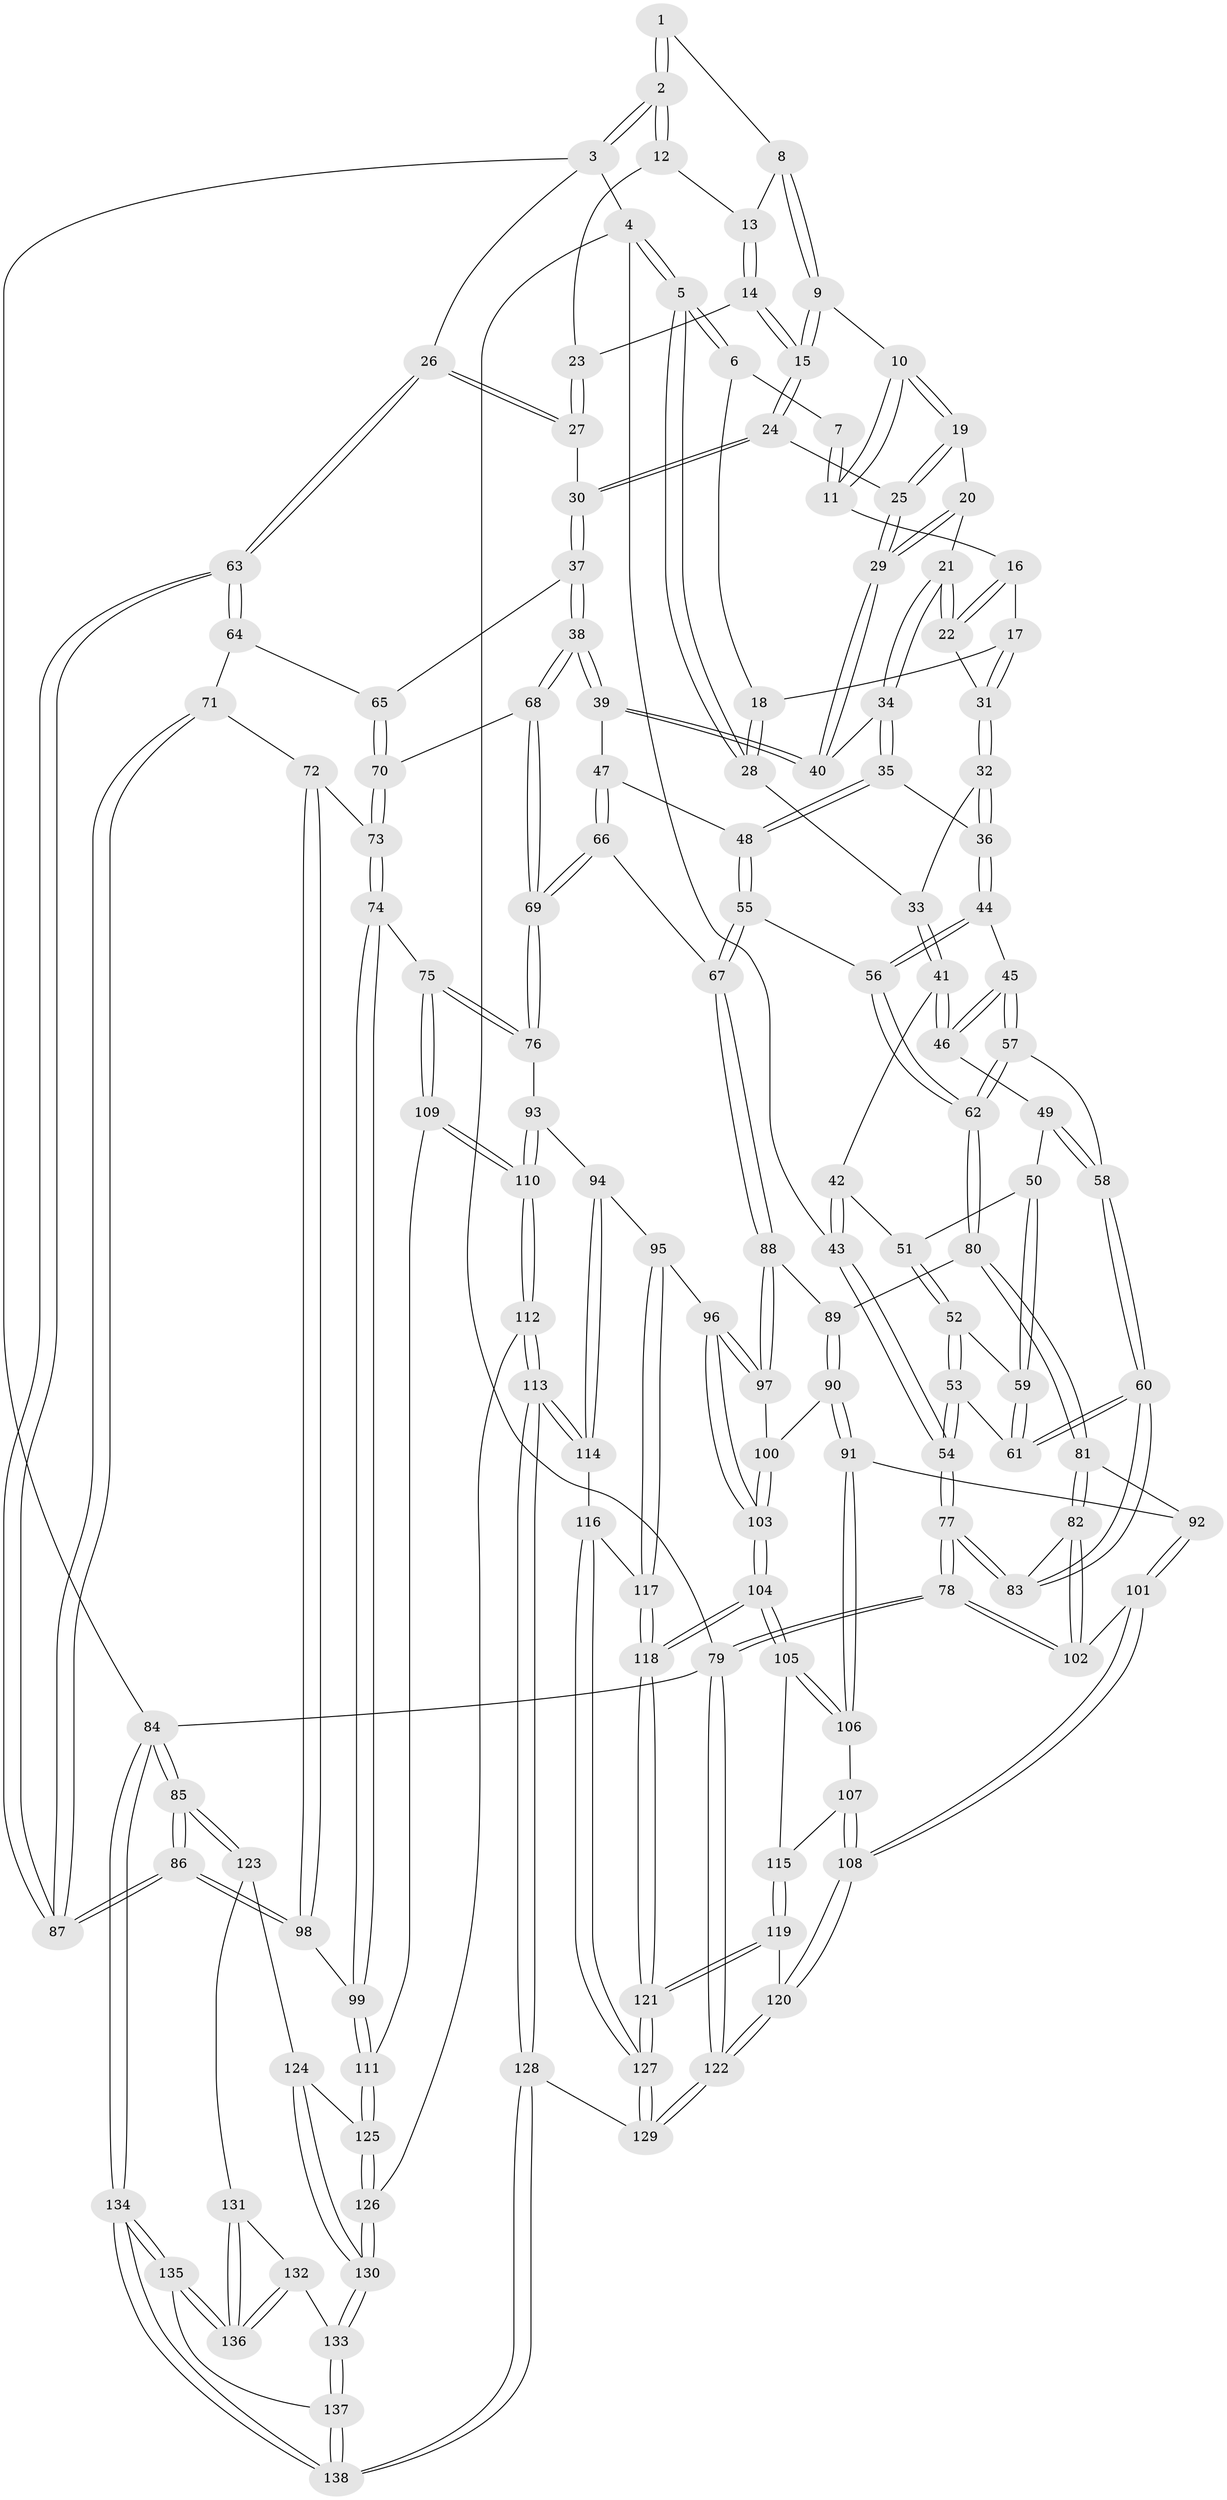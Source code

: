 // coarse degree distribution, {3: 0.23636363636363636, 2: 0.09090909090909091, 5: 0.23636363636363636, 7: 0.03636363636363636, 6: 0.16363636363636364, 4: 0.23636363636363636}
// Generated by graph-tools (version 1.1) at 2025/05/03/04/25 22:05:41]
// undirected, 138 vertices, 342 edges
graph export_dot {
graph [start="1"]
  node [color=gray90,style=filled];
  1 [pos="+0.7180004993019463+0"];
  2 [pos="+1+0"];
  3 [pos="+1+0"];
  4 [pos="+0+0"];
  5 [pos="+0+0"];
  6 [pos="+0.2333192582818752+0"];
  7 [pos="+0.5436562899381915+0"];
  8 [pos="+0.7066341614573376+0.035024580387124804"];
  9 [pos="+0.6511726044852914+0.04804457720764828"];
  10 [pos="+0.5989483489362554+0.03623946374641378"];
  11 [pos="+0.5559362710808422+0"];
  12 [pos="+0.8936107157209884+0"];
  13 [pos="+0.7244505119629041+0.0394983565711543"];
  14 [pos="+0.7401867465402591+0.11286849039618474"];
  15 [pos="+0.7287174308401307+0.12341314677863043"];
  16 [pos="+0.5183493591042247+0.017451186731487094"];
  17 [pos="+0.3666085646608141+0.08953947409324478"];
  18 [pos="+0.35203076166309144+0.07101138414134439"];
  19 [pos="+0.6008126442418293+0.0756377584902206"];
  20 [pos="+0.5831256359948183+0.10933317427108974"];
  21 [pos="+0.5064910886328919+0.16761593471033565"];
  22 [pos="+0.48150343839837834+0.13730176098621472"];
  23 [pos="+0.8105508141702584+0.08816415298536721"];
  24 [pos="+0.715401308359798+0.15603067662393055"];
  25 [pos="+0.6622709731042057+0.15453950926555748"];
  26 [pos="+1+0.1731601241961041"];
  27 [pos="+0.8615535459141509+0.24910885614454167"];
  28 [pos="+0.22470097118235366+0.12729441512815443"];
  29 [pos="+0.5998407770715498+0.21993138699139067"];
  30 [pos="+0.7839234979136815+0.2960967070665562"];
  31 [pos="+0.37704159395406495+0.12774791072342812"];
  32 [pos="+0.34922198902659235+0.2103356522910958"];
  33 [pos="+0.25774968452320357+0.21688740584192243"];
  34 [pos="+0.5171810106619562+0.21883704005454632"];
  35 [pos="+0.4134507792839461+0.2815319848728545"];
  36 [pos="+0.4050536809257135+0.28014798752332576"];
  37 [pos="+0.7721228991891689+0.3143547565216609"];
  38 [pos="+0.7178543016356491+0.33886771721299247"];
  39 [pos="+0.6322108956781332+0.3186160231508662"];
  40 [pos="+0.5873909434105118+0.24530805469245948"];
  41 [pos="+0.24827639123660367+0.22621820743035193"];
  42 [pos="+0.06016731786399598+0.21776928780483554"];
  43 [pos="+0+0"];
  44 [pos="+0.37955338271635614+0.31235830193607494"];
  45 [pos="+0.2738078836366724+0.3662131562943799"];
  46 [pos="+0.2287765756303204+0.3315746087514912"];
  47 [pos="+0.5496589681218561+0.37843590135366023"];
  48 [pos="+0.49490379100331094+0.38022688138561533"];
  49 [pos="+0.183258044106089+0.3454871394712856"];
  50 [pos="+0.15673082023781304+0.34664323767368044"];
  51 [pos="+0.08523368838168588+0.2863374667949217"];
  52 [pos="+0.03707773527260323+0.3765378411543807"];
  53 [pos="+0+0.41073991254063763"];
  54 [pos="+0+0.409197048239096"];
  55 [pos="+0.4393889276464821+0.4613359633882502"];
  56 [pos="+0.3771987109829472+0.48688464341918897"];
  57 [pos="+0.2933319512046106+0.46271595144809957"];
  58 [pos="+0.2104068347982994+0.4811323939991449"];
  59 [pos="+0.10744819634543909+0.4521073484485842"];
  60 [pos="+0.12410862488309053+0.5257580020603945"];
  61 [pos="+0.11008007842685957+0.4933701627265532"];
  62 [pos="+0.35751867636396767+0.5035508559212841"];
  63 [pos="+1+0.46145744864644633"];
  64 [pos="+0.8472671198279442+0.4021152454307342"];
  65 [pos="+0.8079077581846474+0.36062197835539067"];
  66 [pos="+0.5922696615811518+0.545199057543639"];
  67 [pos="+0.5779269023126107+0.5478880245147789"];
  68 [pos="+0.7065157619699195+0.40740590820420475"];
  69 [pos="+0.649294905753292+0.5604395342577976"];
  70 [pos="+0.7915930274525566+0.49824081479416193"];
  71 [pos="+0.8577513251914716+0.5461853731600314"];
  72 [pos="+0.8316464906148958+0.564627513269123"];
  73 [pos="+0.8244343740447119+0.5673412999103686"];
  74 [pos="+0.791179228812296+0.5912649654751524"];
  75 [pos="+0.7579031695633572+0.604100724150202"];
  76 [pos="+0.6655572868661579+0.5806877785333251"];
  77 [pos="+0+0.7745105279283548"];
  78 [pos="+0+1"];
  79 [pos="+0+1"];
  80 [pos="+0.35762352704609257+0.5064997048042634"];
  81 [pos="+0.31050989421209685+0.5753269886907834"];
  82 [pos="+0.20578922576035982+0.6210064186809899"];
  83 [pos="+0.11861231400225773+0.551145363393048"];
  84 [pos="+1+1"];
  85 [pos="+1+0.9527271258415647"];
  86 [pos="+1+0.6415465084108427"];
  87 [pos="+1+0.5084087094155841"];
  88 [pos="+0.5030681109589428+0.6015753577516307"];
  89 [pos="+0.4090099537196871+0.5684263535274848"];
  90 [pos="+0.39833733553959966+0.6541458347255047"];
  91 [pos="+0.3743719369731273+0.6694478584140755"];
  92 [pos="+0.3312967014505213+0.6529880152874321"];
  93 [pos="+0.6537686145154167+0.6127669533898279"];
  94 [pos="+0.6293162606716657+0.6511346449942154"];
  95 [pos="+0.5632189944607588+0.7126832977300107"];
  96 [pos="+0.5091793959162212+0.7089900144256426"];
  97 [pos="+0.502268750395106+0.6073758540082448"];
  98 [pos="+0.9538056252146504+0.703841754787547"];
  99 [pos="+0.9039580015135217+0.7321852594944497"];
  100 [pos="+0.4206421045139111+0.6642669920938049"];
  101 [pos="+0.2606736261187818+0.7221433564701195"];
  102 [pos="+0.22267453361280604+0.7066404560799818"];
  103 [pos="+0.4804649888105119+0.7324127377176353"];
  104 [pos="+0.4792425127775268+0.7346385176938472"];
  105 [pos="+0.40632653717924205+0.7303203103054429"];
  106 [pos="+0.3737433919208794+0.700721319718615"];
  107 [pos="+0.3449991902409717+0.7254435209293908"];
  108 [pos="+0.27763305372757935+0.7406612304940069"];
  109 [pos="+0.7722023720722468+0.7240275487215665"];
  110 [pos="+0.7121969033819262+0.8186592500795077"];
  111 [pos="+0.8924448913959141+0.7454629070549583"];
  112 [pos="+0.7097588720815002+0.8249786548452305"];
  113 [pos="+0.7021502548504526+0.8287276543103315"];
  114 [pos="+0.6589498054391393+0.8104581161456612"];
  115 [pos="+0.3778364539117671+0.7650867146515"];
  116 [pos="+0.6532312701312096+0.8092802167555555"];
  117 [pos="+0.609337429083447+0.7841729323696267"];
  118 [pos="+0.47349707807629554+0.8254989635492418"];
  119 [pos="+0.3665768679994848+0.8399109422958847"];
  120 [pos="+0.3104705728299326+0.8401418535339397"];
  121 [pos="+0.45564274944355926+0.8699551751268253"];
  122 [pos="+0+1"];
  123 [pos="+0.9353551756831111+0.866911858178882"];
  124 [pos="+0.902326861781998+0.8373588142563462"];
  125 [pos="+0.8855361242119391+0.8042098346229796"];
  126 [pos="+0.7406173796986322+0.8359380174185158"];
  127 [pos="+0.4746523940130807+0.9118152205022553"];
  128 [pos="+0.5918241494402975+1"];
  129 [pos="+0.5275077639598976+1"];
  130 [pos="+0.8124141773822878+0.9041180949939678"];
  131 [pos="+0.9161889167415871+0.8929422616141469"];
  132 [pos="+0.829679053656819+0.9345177352664529"];
  133 [pos="+0.8226235060378156+0.93407774010035"];
  134 [pos="+1+1"];
  135 [pos="+0.9446989820407037+1"];
  136 [pos="+0.8980508745716912+0.9663958602919246"];
  137 [pos="+0.8142419864223387+0.9509562435287545"];
  138 [pos="+0.6366026740903657+1"];
  1 -- 2;
  1 -- 2;
  1 -- 8;
  2 -- 3;
  2 -- 3;
  2 -- 12;
  2 -- 12;
  3 -- 4;
  3 -- 26;
  3 -- 84;
  4 -- 5;
  4 -- 5;
  4 -- 43;
  4 -- 79;
  5 -- 6;
  5 -- 6;
  5 -- 28;
  5 -- 28;
  6 -- 7;
  6 -- 18;
  7 -- 11;
  7 -- 11;
  8 -- 9;
  8 -- 9;
  8 -- 13;
  9 -- 10;
  9 -- 15;
  9 -- 15;
  10 -- 11;
  10 -- 11;
  10 -- 19;
  10 -- 19;
  11 -- 16;
  12 -- 13;
  12 -- 23;
  13 -- 14;
  13 -- 14;
  14 -- 15;
  14 -- 15;
  14 -- 23;
  15 -- 24;
  15 -- 24;
  16 -- 17;
  16 -- 22;
  16 -- 22;
  17 -- 18;
  17 -- 31;
  17 -- 31;
  18 -- 28;
  18 -- 28;
  19 -- 20;
  19 -- 25;
  19 -- 25;
  20 -- 21;
  20 -- 29;
  20 -- 29;
  21 -- 22;
  21 -- 22;
  21 -- 34;
  21 -- 34;
  22 -- 31;
  23 -- 27;
  23 -- 27;
  24 -- 25;
  24 -- 30;
  24 -- 30;
  25 -- 29;
  25 -- 29;
  26 -- 27;
  26 -- 27;
  26 -- 63;
  26 -- 63;
  27 -- 30;
  28 -- 33;
  29 -- 40;
  29 -- 40;
  30 -- 37;
  30 -- 37;
  31 -- 32;
  31 -- 32;
  32 -- 33;
  32 -- 36;
  32 -- 36;
  33 -- 41;
  33 -- 41;
  34 -- 35;
  34 -- 35;
  34 -- 40;
  35 -- 36;
  35 -- 48;
  35 -- 48;
  36 -- 44;
  36 -- 44;
  37 -- 38;
  37 -- 38;
  37 -- 65;
  38 -- 39;
  38 -- 39;
  38 -- 68;
  38 -- 68;
  39 -- 40;
  39 -- 40;
  39 -- 47;
  41 -- 42;
  41 -- 46;
  41 -- 46;
  42 -- 43;
  42 -- 43;
  42 -- 51;
  43 -- 54;
  43 -- 54;
  44 -- 45;
  44 -- 56;
  44 -- 56;
  45 -- 46;
  45 -- 46;
  45 -- 57;
  45 -- 57;
  46 -- 49;
  47 -- 48;
  47 -- 66;
  47 -- 66;
  48 -- 55;
  48 -- 55;
  49 -- 50;
  49 -- 58;
  49 -- 58;
  50 -- 51;
  50 -- 59;
  50 -- 59;
  51 -- 52;
  51 -- 52;
  52 -- 53;
  52 -- 53;
  52 -- 59;
  53 -- 54;
  53 -- 54;
  53 -- 61;
  54 -- 77;
  54 -- 77;
  55 -- 56;
  55 -- 67;
  55 -- 67;
  56 -- 62;
  56 -- 62;
  57 -- 58;
  57 -- 62;
  57 -- 62;
  58 -- 60;
  58 -- 60;
  59 -- 61;
  59 -- 61;
  60 -- 61;
  60 -- 61;
  60 -- 83;
  60 -- 83;
  62 -- 80;
  62 -- 80;
  63 -- 64;
  63 -- 64;
  63 -- 87;
  63 -- 87;
  64 -- 65;
  64 -- 71;
  65 -- 70;
  65 -- 70;
  66 -- 67;
  66 -- 69;
  66 -- 69;
  67 -- 88;
  67 -- 88;
  68 -- 69;
  68 -- 69;
  68 -- 70;
  69 -- 76;
  69 -- 76;
  70 -- 73;
  70 -- 73;
  71 -- 72;
  71 -- 87;
  71 -- 87;
  72 -- 73;
  72 -- 98;
  72 -- 98;
  73 -- 74;
  73 -- 74;
  74 -- 75;
  74 -- 99;
  74 -- 99;
  75 -- 76;
  75 -- 76;
  75 -- 109;
  75 -- 109;
  76 -- 93;
  77 -- 78;
  77 -- 78;
  77 -- 83;
  77 -- 83;
  78 -- 79;
  78 -- 79;
  78 -- 102;
  78 -- 102;
  79 -- 122;
  79 -- 122;
  79 -- 84;
  80 -- 81;
  80 -- 81;
  80 -- 89;
  81 -- 82;
  81 -- 82;
  81 -- 92;
  82 -- 83;
  82 -- 102;
  82 -- 102;
  84 -- 85;
  84 -- 85;
  84 -- 134;
  84 -- 134;
  85 -- 86;
  85 -- 86;
  85 -- 123;
  85 -- 123;
  86 -- 87;
  86 -- 87;
  86 -- 98;
  86 -- 98;
  88 -- 89;
  88 -- 97;
  88 -- 97;
  89 -- 90;
  89 -- 90;
  90 -- 91;
  90 -- 91;
  90 -- 100;
  91 -- 92;
  91 -- 106;
  91 -- 106;
  92 -- 101;
  92 -- 101;
  93 -- 94;
  93 -- 110;
  93 -- 110;
  94 -- 95;
  94 -- 114;
  94 -- 114;
  95 -- 96;
  95 -- 117;
  95 -- 117;
  96 -- 97;
  96 -- 97;
  96 -- 103;
  96 -- 103;
  97 -- 100;
  98 -- 99;
  99 -- 111;
  99 -- 111;
  100 -- 103;
  100 -- 103;
  101 -- 102;
  101 -- 108;
  101 -- 108;
  103 -- 104;
  103 -- 104;
  104 -- 105;
  104 -- 105;
  104 -- 118;
  104 -- 118;
  105 -- 106;
  105 -- 106;
  105 -- 115;
  106 -- 107;
  107 -- 108;
  107 -- 108;
  107 -- 115;
  108 -- 120;
  108 -- 120;
  109 -- 110;
  109 -- 110;
  109 -- 111;
  110 -- 112;
  110 -- 112;
  111 -- 125;
  111 -- 125;
  112 -- 113;
  112 -- 113;
  112 -- 126;
  113 -- 114;
  113 -- 114;
  113 -- 128;
  113 -- 128;
  114 -- 116;
  115 -- 119;
  115 -- 119;
  116 -- 117;
  116 -- 127;
  116 -- 127;
  117 -- 118;
  117 -- 118;
  118 -- 121;
  118 -- 121;
  119 -- 120;
  119 -- 121;
  119 -- 121;
  120 -- 122;
  120 -- 122;
  121 -- 127;
  121 -- 127;
  122 -- 129;
  122 -- 129;
  123 -- 124;
  123 -- 131;
  124 -- 125;
  124 -- 130;
  124 -- 130;
  125 -- 126;
  125 -- 126;
  126 -- 130;
  126 -- 130;
  127 -- 129;
  127 -- 129;
  128 -- 129;
  128 -- 138;
  128 -- 138;
  130 -- 133;
  130 -- 133;
  131 -- 132;
  131 -- 136;
  131 -- 136;
  132 -- 133;
  132 -- 136;
  132 -- 136;
  133 -- 137;
  133 -- 137;
  134 -- 135;
  134 -- 135;
  134 -- 138;
  134 -- 138;
  135 -- 136;
  135 -- 136;
  135 -- 137;
  137 -- 138;
  137 -- 138;
}
